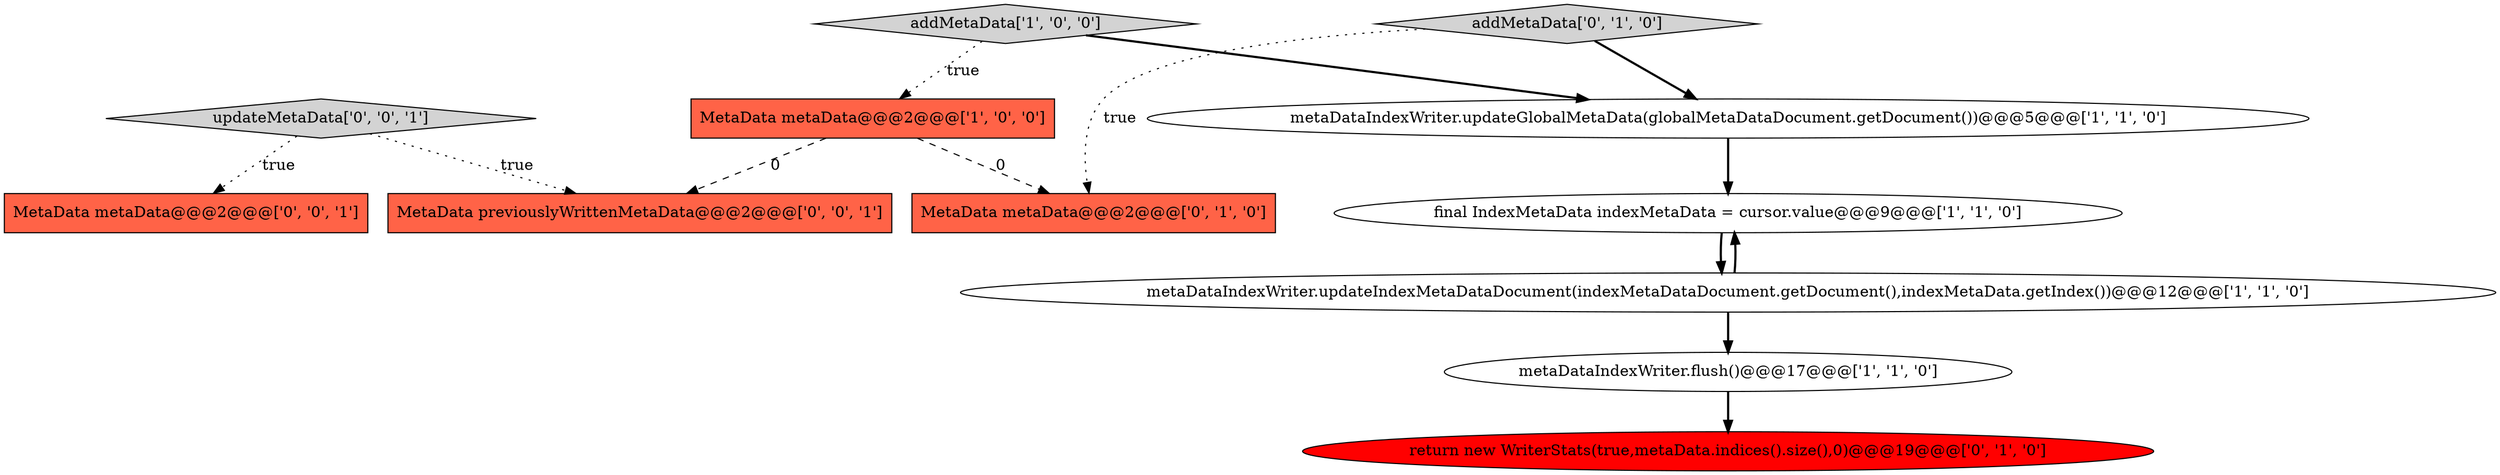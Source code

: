 digraph {
2 [style = filled, label = "MetaData metaData@@@2@@@['1', '0', '0']", fillcolor = tomato, shape = box image = "AAA1AAABBB1BBB"];
1 [style = filled, label = "metaDataIndexWriter.updateIndexMetaDataDocument(indexMetaDataDocument.getDocument(),indexMetaData.getIndex())@@@12@@@['1', '1', '0']", fillcolor = white, shape = ellipse image = "AAA0AAABBB1BBB"];
3 [style = filled, label = "addMetaData['1', '0', '0']", fillcolor = lightgray, shape = diamond image = "AAA0AAABBB1BBB"];
9 [style = filled, label = "updateMetaData['0', '0', '1']", fillcolor = lightgray, shape = diamond image = "AAA0AAABBB3BBB"];
7 [style = filled, label = "return new WriterStats(true,metaData.indices().size(),0)@@@19@@@['0', '1', '0']", fillcolor = red, shape = ellipse image = "AAA1AAABBB2BBB"];
0 [style = filled, label = "metaDataIndexWriter.updateGlobalMetaData(globalMetaDataDocument.getDocument())@@@5@@@['1', '1', '0']", fillcolor = white, shape = ellipse image = "AAA0AAABBB1BBB"];
4 [style = filled, label = "final IndexMetaData indexMetaData = cursor.value@@@9@@@['1', '1', '0']", fillcolor = white, shape = ellipse image = "AAA0AAABBB1BBB"];
11 [style = filled, label = "MetaData previouslyWrittenMetaData@@@2@@@['0', '0', '1']", fillcolor = tomato, shape = box image = "AAA0AAABBB3BBB"];
8 [style = filled, label = "addMetaData['0', '1', '0']", fillcolor = lightgray, shape = diamond image = "AAA0AAABBB2BBB"];
6 [style = filled, label = "MetaData metaData@@@2@@@['0', '1', '0']", fillcolor = tomato, shape = box image = "AAA1AAABBB2BBB"];
5 [style = filled, label = "metaDataIndexWriter.flush()@@@17@@@['1', '1', '0']", fillcolor = white, shape = ellipse image = "AAA0AAABBB1BBB"];
10 [style = filled, label = "MetaData metaData@@@2@@@['0', '0', '1']", fillcolor = tomato, shape = box image = "AAA0AAABBB3BBB"];
1->5 [style = bold, label=""];
8->0 [style = bold, label=""];
5->7 [style = bold, label=""];
2->11 [style = dashed, label="0"];
1->4 [style = bold, label=""];
4->1 [style = bold, label=""];
8->6 [style = dotted, label="true"];
9->10 [style = dotted, label="true"];
0->4 [style = bold, label=""];
3->0 [style = bold, label=""];
9->11 [style = dotted, label="true"];
3->2 [style = dotted, label="true"];
2->6 [style = dashed, label="0"];
}
